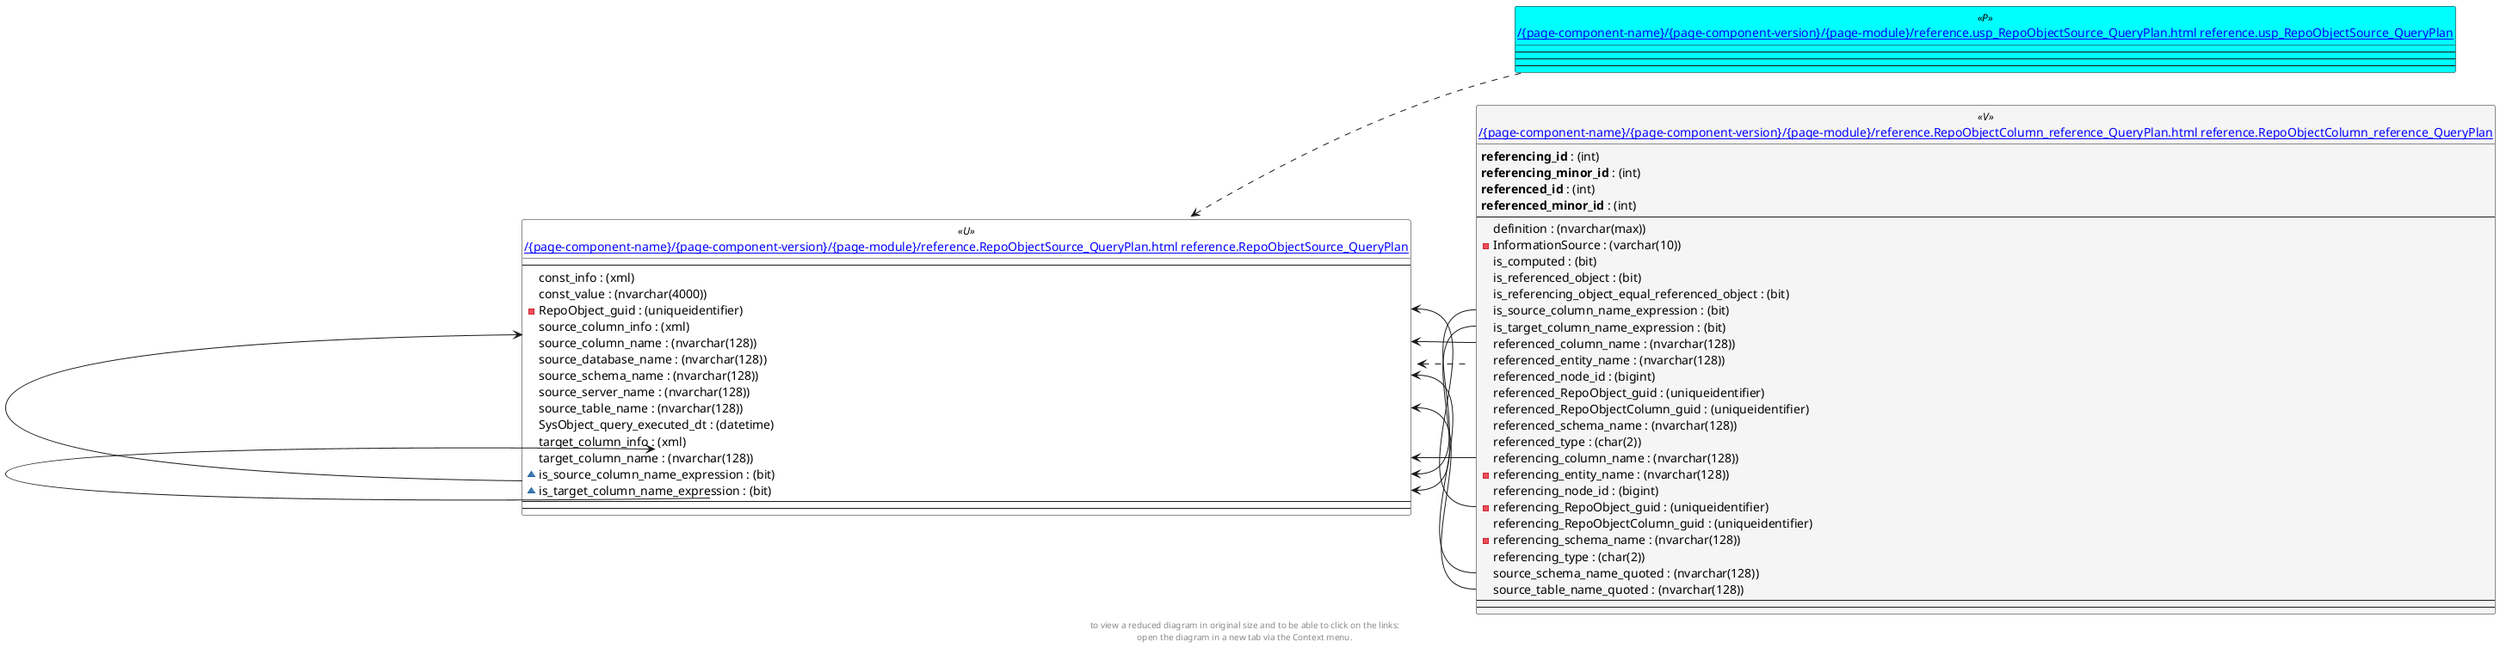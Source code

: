 @startuml
left to right direction
'top to bottom direction
hide circle
'avoide "." issues:
set namespaceSeparator none


skinparam class {
  BackgroundColor White
  BackgroundColor<<FN>> Yellow
  BackgroundColor<<FS>> Yellow
  BackgroundColor<<FT>> LightGray
  BackgroundColor<<IF>> Yellow
  BackgroundColor<<IS>> Yellow
  BackgroundColor<<P>> Aqua
  BackgroundColor<<PC>> Aqua
  BackgroundColor<<SN>> Yellow
  BackgroundColor<<SO>> SlateBlue
  BackgroundColor<<TF>> LightGray
  BackgroundColor<<TR>> Tomato
  BackgroundColor<<U>> White
  BackgroundColor<<V>> WhiteSmoke
  BackgroundColor<<X>> Aqua
}


entity "[[{site-url}/{page-component-name}/{page-component-version}/{page-module}/reference.RepoObjectColumn_reference_QueryPlan.html reference.RepoObjectColumn_reference_QueryPlan]]" as reference.RepoObjectColumn_reference_QueryPlan << V >> {
  **referencing_id** : (int)
  **referencing_minor_id** : (int)
  **referenced_id** : (int)
  **referenced_minor_id** : (int)
  --
  definition : (nvarchar(max))
  - InformationSource : (varchar(10))
  is_computed : (bit)
  is_referenced_object : (bit)
  is_referencing_object_equal_referenced_object : (bit)
  is_source_column_name_expression : (bit)
  is_target_column_name_expression : (bit)
  referenced_column_name : (nvarchar(128))
  referenced_entity_name : (nvarchar(128))
  referenced_node_id : (bigint)
  referenced_RepoObject_guid : (uniqueidentifier)
  referenced_RepoObjectColumn_guid : (uniqueidentifier)
  referenced_schema_name : (nvarchar(128))
  referenced_type : (char(2))
  referencing_column_name : (nvarchar(128))
  - referencing_entity_name : (nvarchar(128))
  referencing_node_id : (bigint)
  - referencing_RepoObject_guid : (uniqueidentifier)
  referencing_RepoObjectColumn_guid : (uniqueidentifier)
  - referencing_schema_name : (nvarchar(128))
  referencing_type : (char(2))
  source_schema_name_quoted : (nvarchar(128))
  source_table_name_quoted : (nvarchar(128))
  --
  --
}

entity "[[{site-url}/{page-component-name}/{page-component-version}/{page-module}/reference.RepoObjectSource_QueryPlan.html reference.RepoObjectSource_QueryPlan]]" as reference.RepoObjectSource_QueryPlan << U >> {
  --
  const_info : (xml)
  const_value : (nvarchar(4000))
  - RepoObject_guid : (uniqueidentifier)
  source_column_info : (xml)
  source_column_name : (nvarchar(128))
  source_database_name : (nvarchar(128))
  source_schema_name : (nvarchar(128))
  source_server_name : (nvarchar(128))
  source_table_name : (nvarchar(128))
  SysObject_query_executed_dt : (datetime)
  target_column_info : (xml)
  target_column_name : (nvarchar(128))
  ~ is_source_column_name_expression : (bit)
  ~ is_target_column_name_expression : (bit)
  --
  --
}

entity "[[{site-url}/{page-component-name}/{page-component-version}/{page-module}/reference.usp_RepoObjectSource_QueryPlan.html reference.usp_RepoObjectSource_QueryPlan]]" as reference.usp_RepoObjectSource_QueryPlan << P >> {
  --
  --
  --
}

reference.RepoObjectSource_QueryPlan <.. reference.RepoObjectColumn_reference_QueryPlan
reference.RepoObjectSource_QueryPlan <.. reference.usp_RepoObjectSource_QueryPlan
reference.RepoObjectSource_QueryPlan::is_source_column_name_expression <-- reference.RepoObjectColumn_reference_QueryPlan::is_source_column_name_expression
reference.RepoObjectSource_QueryPlan::is_target_column_name_expression <-- reference.RepoObjectColumn_reference_QueryPlan::is_target_column_name_expression
reference.RepoObjectSource_QueryPlan::RepoObject_guid <-- reference.RepoObjectColumn_reference_QueryPlan::referencing_RepoObject_guid
reference.RepoObjectSource_QueryPlan::source_column_name <-- reference.RepoObjectSource_QueryPlan::is_source_column_name_expression
reference.RepoObjectSource_QueryPlan::source_column_name <-- reference.RepoObjectColumn_reference_QueryPlan::referenced_column_name
reference.RepoObjectSource_QueryPlan::source_schema_name <-- reference.RepoObjectColumn_reference_QueryPlan::source_schema_name_quoted
reference.RepoObjectSource_QueryPlan::source_table_name <-- reference.RepoObjectColumn_reference_QueryPlan::source_table_name_quoted
reference.RepoObjectSource_QueryPlan::target_column_name <-- reference.RepoObjectSource_QueryPlan::is_target_column_name_expression
reference.RepoObjectSource_QueryPlan::target_column_name <-- reference.RepoObjectColumn_reference_QueryPlan::referencing_column_name
footer
to view a reduced diagram in original size and to be able to click on the links:
open the diagram in a new tab via the Context menu.
end footer

@enduml


